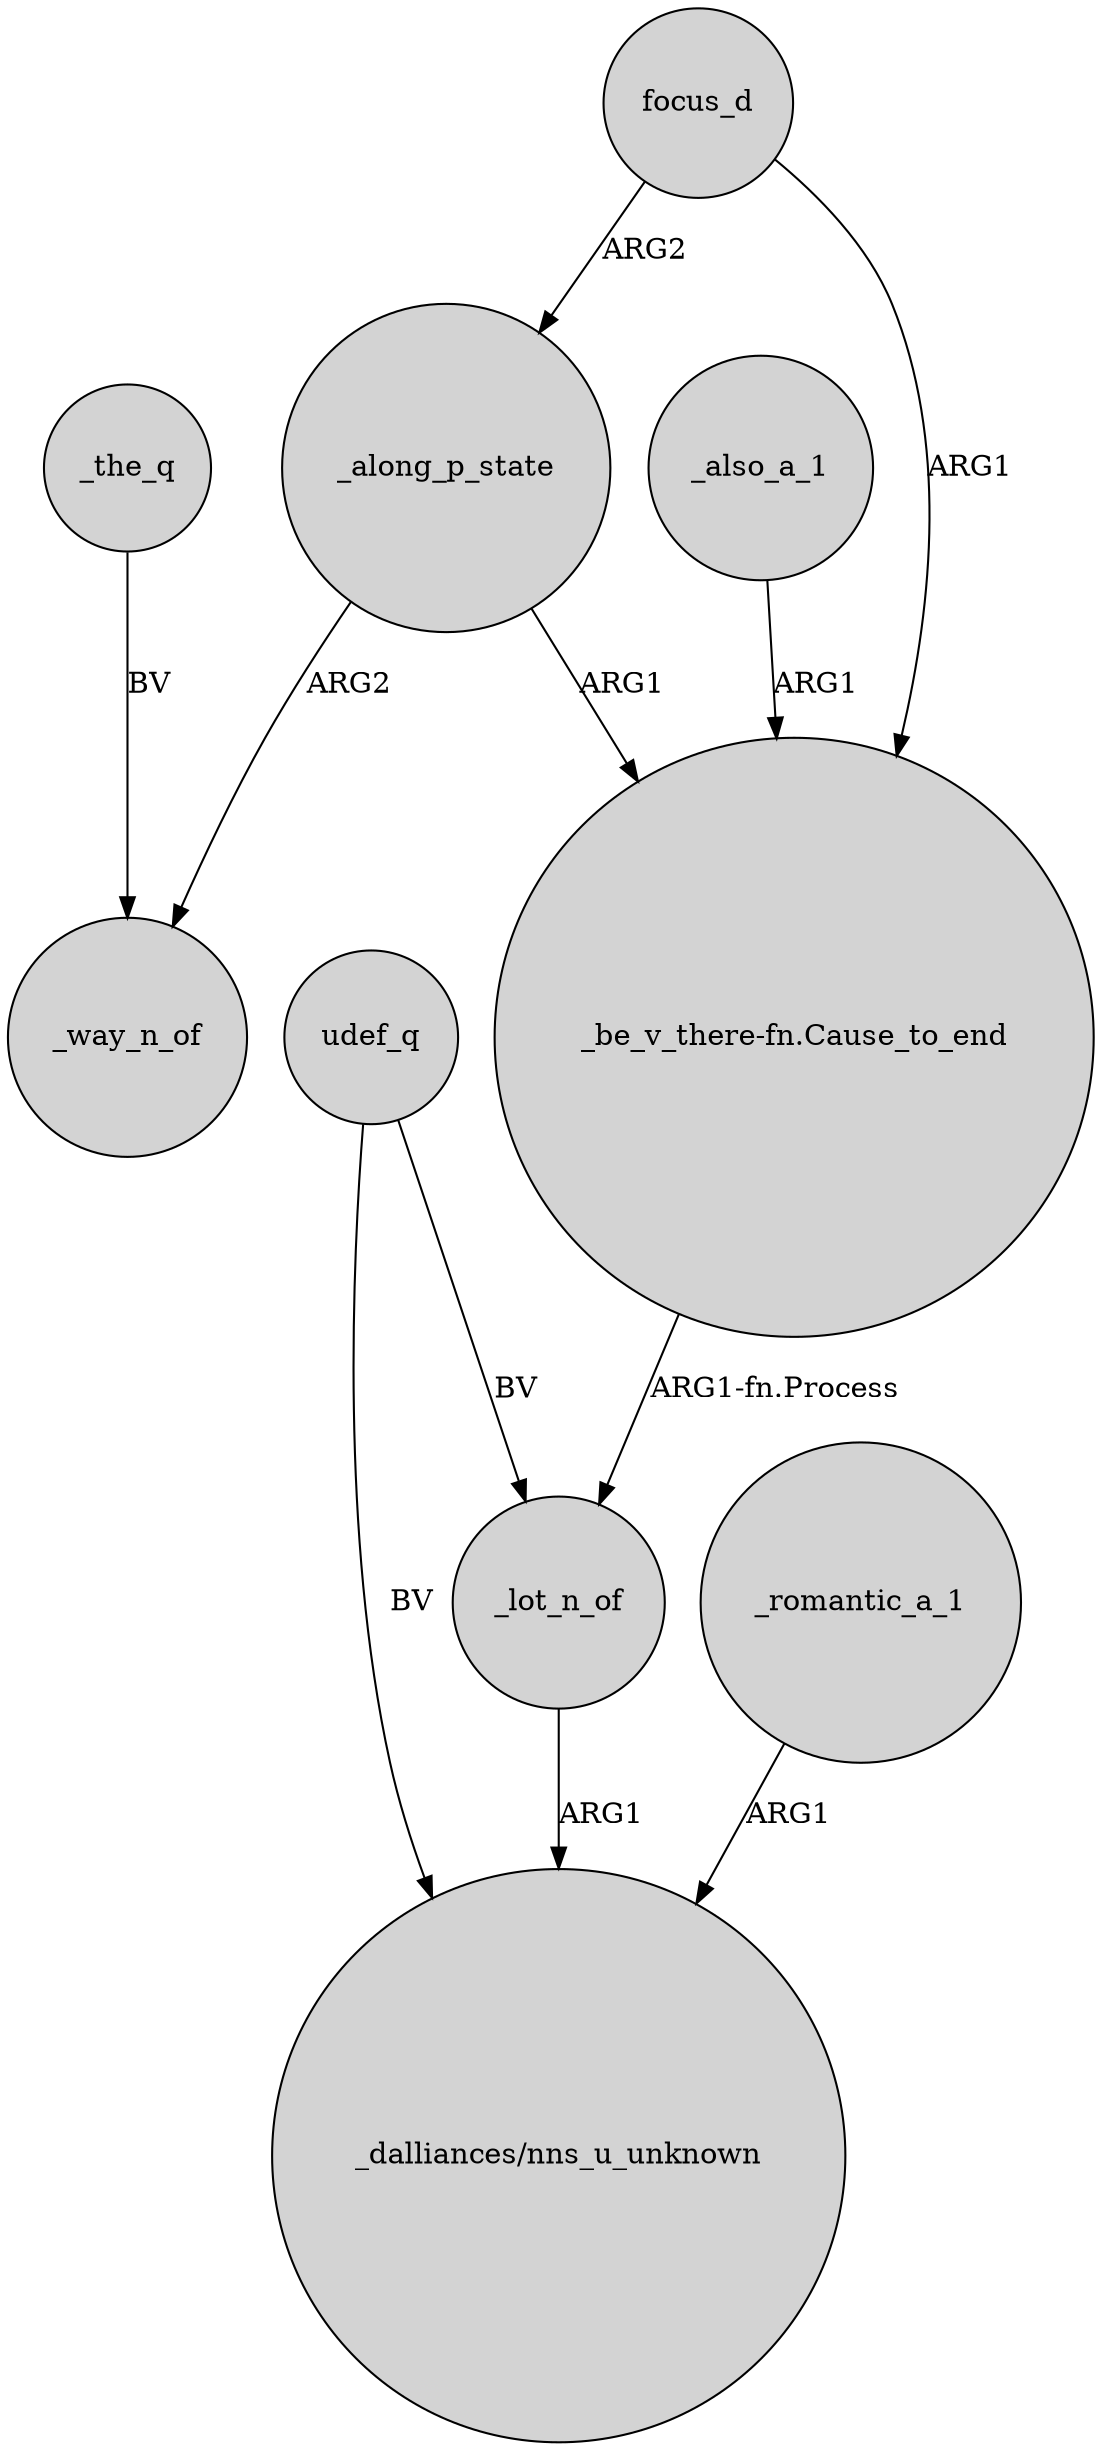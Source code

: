digraph {
	node [shape=circle style=filled]
	focus_d -> "_be_v_there-fn.Cause_to_end" [label=ARG1]
	focus_d -> _along_p_state [label=ARG2]
	_lot_n_of -> "_dalliances/nns_u_unknown" [label=ARG1]
	udef_q -> _lot_n_of [label=BV]
	_along_p_state -> "_be_v_there-fn.Cause_to_end" [label=ARG1]
	_romantic_a_1 -> "_dalliances/nns_u_unknown" [label=ARG1]
	_the_q -> _way_n_of [label=BV]
	_along_p_state -> _way_n_of [label=ARG2]
	"_be_v_there-fn.Cause_to_end" -> _lot_n_of [label="ARG1-fn.Process"]
	_also_a_1 -> "_be_v_there-fn.Cause_to_end" [label=ARG1]
	udef_q -> "_dalliances/nns_u_unknown" [label=BV]
}
